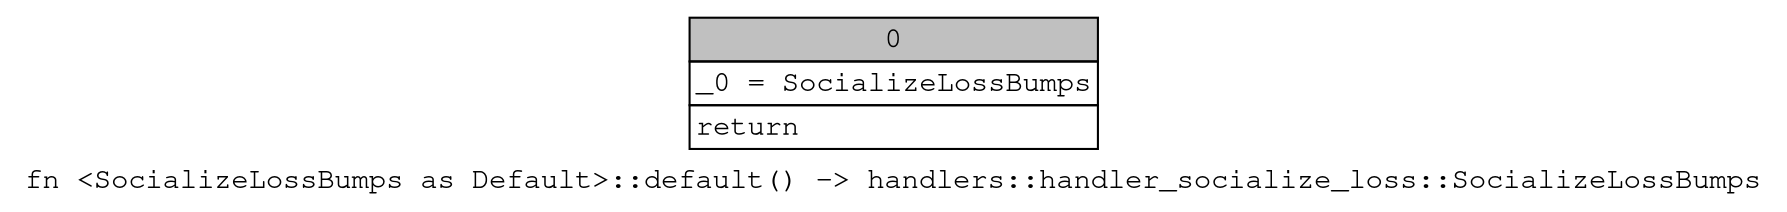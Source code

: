 digraph Mir_0_5631 {
    graph [fontname="Courier, monospace"];
    node [fontname="Courier, monospace"];
    edge [fontname="Courier, monospace"];
    label=<fn &lt;SocializeLossBumps as Default&gt;::default() -&gt; handlers::handler_socialize_loss::SocializeLossBumps<br align="left"/>>;
    bb0__0_5631 [shape="none", label=<<table border="0" cellborder="1" cellspacing="0"><tr><td bgcolor="gray" align="center" colspan="1">0</td></tr><tr><td align="left" balign="left">_0 = SocializeLossBumps<br/></td></tr><tr><td align="left">return</td></tr></table>>];
}
